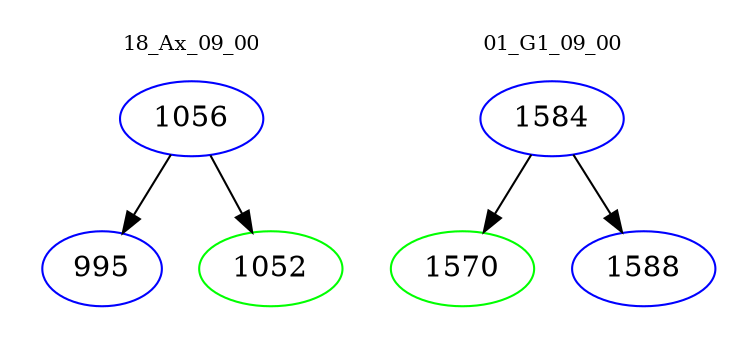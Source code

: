 digraph{
subgraph cluster_0 {
color = white
label = "18_Ax_09_00";
fontsize=10;
T0_1056 [label="1056", color="blue"]
T0_1056 -> T0_995 [color="black"]
T0_995 [label="995", color="blue"]
T0_1056 -> T0_1052 [color="black"]
T0_1052 [label="1052", color="green"]
}
subgraph cluster_1 {
color = white
label = "01_G1_09_00";
fontsize=10;
T1_1584 [label="1584", color="blue"]
T1_1584 -> T1_1570 [color="black"]
T1_1570 [label="1570", color="green"]
T1_1584 -> T1_1588 [color="black"]
T1_1588 [label="1588", color="blue"]
}
}
